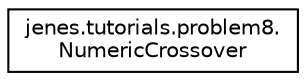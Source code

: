digraph "Representación gráfica de la clase"
{
  edge [fontname="Helvetica",fontsize="10",labelfontname="Helvetica",labelfontsize="10"];
  node [fontname="Helvetica",fontsize="10",shape=record];
  rankdir="LR";
  Node1 [label="jenes.tutorials.problem8.\lNumericCrossover",height=0.2,width=0.4,color="black", fillcolor="white", style="filled",URL="$classjenes_1_1tutorials_1_1problem8_1_1_numeric_crossover.html"];
}
